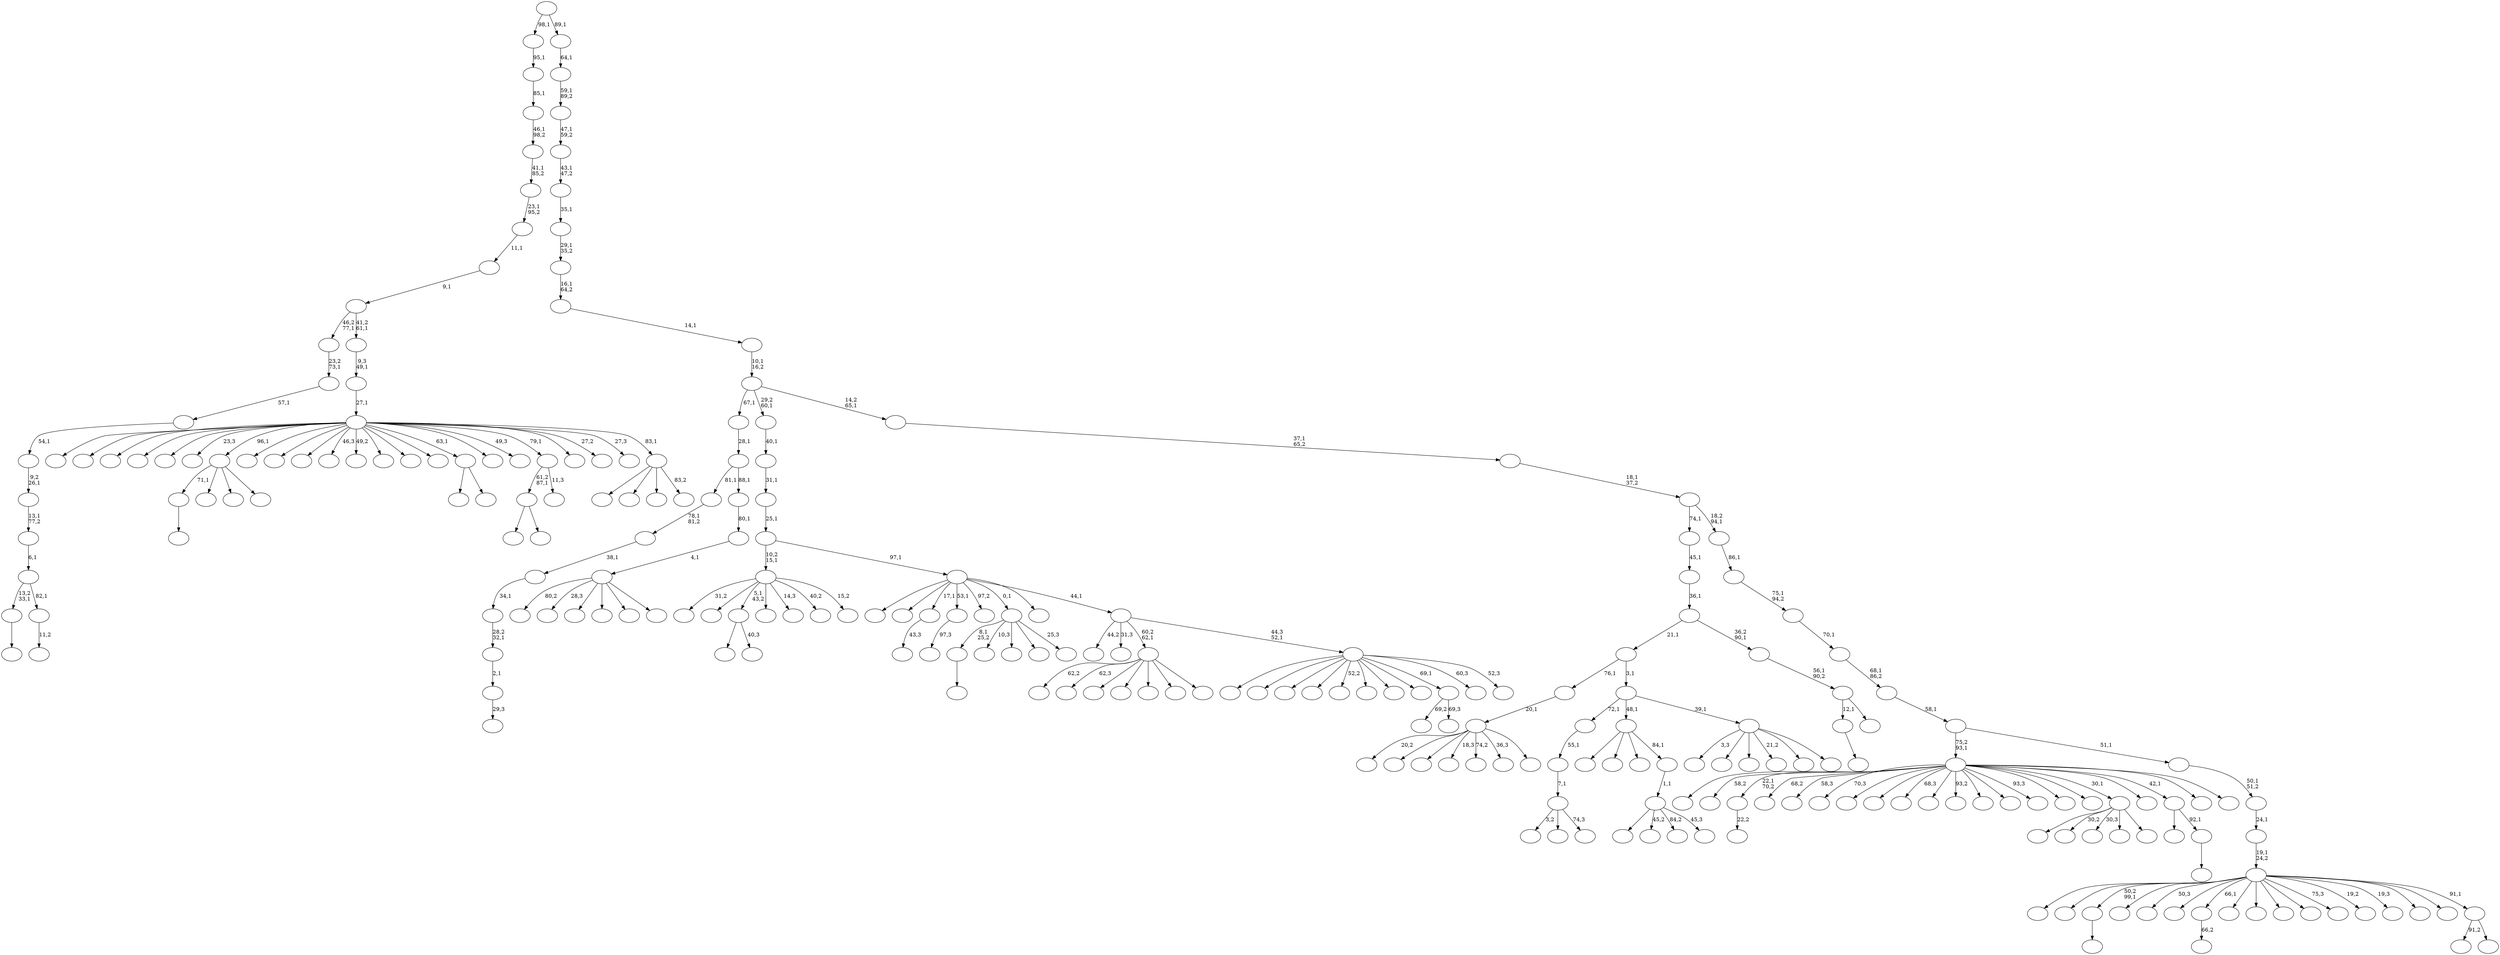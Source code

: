 digraph T {
	250 [label=""]
	249 [label=""]
	248 [label=""]
	247 [label=""]
	246 [label=""]
	245 [label=""]
	244 [label=""]
	243 [label=""]
	242 [label=""]
	241 [label=""]
	240 [label=""]
	239 [label=""]
	238 [label=""]
	237 [label=""]
	236 [label=""]
	235 [label=""]
	234 [label=""]
	233 [label=""]
	232 [label=""]
	231 [label=""]
	230 [label=""]
	229 [label=""]
	228 [label=""]
	227 [label=""]
	226 [label=""]
	225 [label=""]
	224 [label=""]
	223 [label=""]
	222 [label=""]
	221 [label=""]
	220 [label=""]
	219 [label=""]
	218 [label=""]
	217 [label=""]
	216 [label=""]
	215 [label=""]
	214 [label=""]
	213 [label=""]
	212 [label=""]
	211 [label=""]
	210 [label=""]
	209 [label=""]
	208 [label=""]
	207 [label=""]
	206 [label=""]
	205 [label=""]
	204 [label=""]
	203 [label=""]
	202 [label=""]
	201 [label=""]
	200 [label=""]
	199 [label=""]
	198 [label=""]
	197 [label=""]
	196 [label=""]
	195 [label=""]
	194 [label=""]
	193 [label=""]
	192 [label=""]
	191 [label=""]
	190 [label=""]
	189 [label=""]
	188 [label=""]
	187 [label=""]
	186 [label=""]
	185 [label=""]
	184 [label=""]
	183 [label=""]
	182 [label=""]
	181 [label=""]
	180 [label=""]
	179 [label=""]
	178 [label=""]
	177 [label=""]
	176 [label=""]
	175 [label=""]
	174 [label=""]
	173 [label=""]
	172 [label=""]
	171 [label=""]
	170 [label=""]
	169 [label=""]
	168 [label=""]
	167 [label=""]
	166 [label=""]
	165 [label=""]
	164 [label=""]
	163 [label=""]
	162 [label=""]
	161 [label=""]
	160 [label=""]
	159 [label=""]
	158 [label=""]
	157 [label=""]
	156 [label=""]
	155 [label=""]
	154 [label=""]
	153 [label=""]
	152 [label=""]
	151 [label=""]
	150 [label=""]
	149 [label=""]
	148 [label=""]
	147 [label=""]
	146 [label=""]
	145 [label=""]
	144 [label=""]
	143 [label=""]
	142 [label=""]
	141 [label=""]
	140 [label=""]
	139 [label=""]
	138 [label=""]
	137 [label=""]
	136 [label=""]
	135 [label=""]
	134 [label=""]
	133 [label=""]
	132 [label=""]
	131 [label=""]
	130 [label=""]
	129 [label=""]
	128 [label=""]
	127 [label=""]
	126 [label=""]
	125 [label=""]
	124 [label=""]
	123 [label=""]
	122 [label=""]
	121 [label=""]
	120 [label=""]
	119 [label=""]
	118 [label=""]
	117 [label=""]
	116 [label=""]
	115 [label=""]
	114 [label=""]
	113 [label=""]
	112 [label=""]
	111 [label=""]
	110 [label=""]
	109 [label=""]
	108 [label=""]
	107 [label=""]
	106 [label=""]
	105 [label=""]
	104 [label=""]
	103 [label=""]
	102 [label=""]
	101 [label=""]
	100 [label=""]
	99 [label=""]
	98 [label=""]
	97 [label=""]
	96 [label=""]
	95 [label=""]
	94 [label=""]
	93 [label=""]
	92 [label=""]
	91 [label=""]
	90 [label=""]
	89 [label=""]
	88 [label=""]
	87 [label=""]
	86 [label=""]
	85 [label=""]
	84 [label=""]
	83 [label=""]
	82 [label=""]
	81 [label=""]
	80 [label=""]
	79 [label=""]
	78 [label=""]
	77 [label=""]
	76 [label=""]
	75 [label=""]
	74 [label=""]
	73 [label=""]
	72 [label=""]
	71 [label=""]
	70 [label=""]
	69 [label=""]
	68 [label=""]
	67 [label=""]
	66 [label=""]
	65 [label=""]
	64 [label=""]
	63 [label=""]
	62 [label=""]
	61 [label=""]
	60 [label=""]
	59 [label=""]
	58 [label=""]
	57 [label=""]
	56 [label=""]
	55 [label=""]
	54 [label=""]
	53 [label=""]
	52 [label=""]
	51 [label=""]
	50 [label=""]
	49 [label=""]
	48 [label=""]
	47 [label=""]
	46 [label=""]
	45 [label=""]
	44 [label=""]
	43 [label=""]
	42 [label=""]
	41 [label=""]
	40 [label=""]
	39 [label=""]
	38 [label=""]
	37 [label=""]
	36 [label=""]
	35 [label=""]
	34 [label=""]
	33 [label=""]
	32 [label=""]
	31 [label=""]
	30 [label=""]
	29 [label=""]
	28 [label=""]
	27 [label=""]
	26 [label=""]
	25 [label=""]
	24 [label=""]
	23 [label=""]
	22 [label=""]
	21 [label=""]
	20 [label=""]
	19 [label=""]
	18 [label=""]
	17 [label=""]
	16 [label=""]
	15 [label=""]
	14 [label=""]
	13 [label=""]
	12 [label=""]
	11 [label=""]
	10 [label=""]
	9 [label=""]
	8 [label=""]
	7 [label=""]
	6 [label=""]
	5 [label=""]
	4 [label=""]
	3 [label=""]
	2 [label=""]
	1 [label=""]
	0 [label=""]
	243 -> 244 [label=""]
	237 -> 238 [label=""]
	233 -> 247 [label=""]
	233 -> 234 [label="40,3"]
	224 -> 225 [label=""]
	221 -> 222 [label="43,3"]
	219 -> 220 [label="22,2"]
	213 -> 214 [label=""]
	202 -> 203 [label=""]
	199 -> 212 [label="3,2"]
	199 -> 201 [label=""]
	199 -> 200 [label="74,3"]
	198 -> 199 [label="7,1"]
	197 -> 198 [label="55,1"]
	194 -> 195 [label="97,3"]
	187 -> 188 [label="29,3"]
	186 -> 187 [label="2,1"]
	185 -> 186 [label="28,2\n32,1"]
	184 -> 185 [label="34,1"]
	183 -> 184 [label="38,1"]
	182 -> 183 [label="78,1\n81,2"]
	174 -> 175 [label="66,2"]
	172 -> 173 [label="11,2"]
	171 -> 213 [label="13,2\n33,1"]
	171 -> 172 [label="82,1"]
	170 -> 171 [label="6,1"]
	169 -> 170 [label="13,1\n77,2"]
	168 -> 169 [label="9,2\n26,1"]
	167 -> 168 [label="54,1"]
	166 -> 167 [label="57,1"]
	165 -> 166 [label="23,2\n73,1"]
	161 -> 202 [label="71,1"]
	161 -> 191 [label=""]
	161 -> 179 [label=""]
	161 -> 162 [label=""]
	156 -> 243 [label="8,1\n25,2"]
	156 -> 190 [label="10,3"]
	156 -> 176 [label=""]
	156 -> 160 [label=""]
	156 -> 157 [label="25,3"]
	117 -> 226 [label="80,2"]
	117 -> 215 [label="28,3"]
	117 -> 148 [label=""]
	117 -> 133 [label=""]
	117 -> 121 [label=""]
	117 -> 118 [label=""]
	116 -> 117 [label="4,1"]
	115 -> 116 [label="80,1"]
	114 -> 182 [label="81,1"]
	114 -> 115 [label="88,1"]
	113 -> 114 [label="28,1"]
	108 -> 209 [label=""]
	108 -> 109 [label=""]
	105 -> 131 [label=""]
	105 -> 106 [label=""]
	92 -> 108 [label="61,2\n87,1"]
	92 -> 93 [label="11,3"]
	87 -> 230 [label=""]
	87 -> 210 [label="30,2"]
	87 -> 178 [label="30,3"]
	87 -> 164 [label=""]
	87 -> 88 [label=""]
	85 -> 207 [label="20,2"]
	85 -> 205 [label=""]
	85 -> 136 [label=""]
	85 -> 134 [label="18,3"]
	85 -> 123 [label="74,2"]
	85 -> 91 [label="36,3"]
	85 -> 86 [label=""]
	84 -> 85 [label="20,1"]
	77 -> 78 [label=""]
	76 -> 242 [label=""]
	76 -> 77 [label="92,1"]
	72 -> 250 [label=""]
	72 -> 228 [label="58,2"]
	72 -> 219 [label="22,1\n70,2"]
	72 -> 218 [label="68,2"]
	72 -> 216 [label="58,3"]
	72 -> 154 [label="70,3"]
	72 -> 149 [label=""]
	72 -> 138 [label=""]
	72 -> 130 [label="68,3"]
	72 -> 129 [label=""]
	72 -> 128 [label="93,2"]
	72 -> 119 [label=""]
	72 -> 110 [label=""]
	72 -> 107 [label="93,3"]
	72 -> 103 [label=""]
	72 -> 98 [label=""]
	72 -> 87 [label="30,1"]
	72 -> 83 [label=""]
	72 -> 76 [label="42,1"]
	72 -> 74 [label=""]
	72 -> 73 [label=""]
	67 -> 177 [label=""]
	67 -> 100 [label="45,2"]
	67 -> 99 [label="84,2"]
	67 -> 68 [label="45,3"]
	66 -> 67 [label="1,1"]
	65 -> 248 [label=""]
	65 -> 152 [label=""]
	65 -> 79 [label=""]
	65 -> 66 [label="84,1"]
	63 -> 227 [label="3,3"]
	63 -> 211 [label=""]
	63 -> 153 [label=""]
	63 -> 132 [label="21,2"]
	63 -> 69 [label=""]
	63 -> 64 [label=""]
	62 -> 197 [label="72,1"]
	62 -> 65 [label="48,1"]
	62 -> 63 [label="39,1"]
	61 -> 84 [label="76,1"]
	61 -> 62 [label="3,1"]
	59 -> 224 [label="12,1"]
	59 -> 60 [label=""]
	58 -> 59 [label="56,1\n90,2"]
	57 -> 61 [label="21,1"]
	57 -> 58 [label="36,2\n90,1"]
	56 -> 57 [label="36,1"]
	55 -> 56 [label="45,1"]
	52 -> 241 [label="62,2"]
	52 -> 217 [label="62,3"]
	52 -> 180 [label=""]
	52 -> 141 [label=""]
	52 -> 101 [label=""]
	52 -> 96 [label=""]
	52 -> 53 [label=""]
	50 -> 90 [label="69,2"]
	50 -> 51 [label="69,3"]
	48 -> 249 [label="31,2"]
	48 -> 239 [label=""]
	48 -> 233 [label="5,1\n43,2"]
	48 -> 122 [label=""]
	48 -> 95 [label="14,3"]
	48 -> 89 [label="40,2"]
	48 -> 49 [label="15,2"]
	45 -> 127 [label=""]
	45 -> 126 [label=""]
	45 -> 104 [label=""]
	45 -> 46 [label="83,2"]
	44 -> 245 [label=""]
	44 -> 232 [label=""]
	44 -> 223 [label=""]
	44 -> 206 [label=""]
	44 -> 204 [label=""]
	44 -> 196 [label="23,3"]
	44 -> 161 [label="96,1"]
	44 -> 158 [label=""]
	44 -> 155 [label=""]
	44 -> 150 [label=""]
	44 -> 145 [label="46,3"]
	44 -> 140 [label="49,2"]
	44 -> 135 [label=""]
	44 -> 124 [label=""]
	44 -> 111 [label=""]
	44 -> 105 [label="63,1"]
	44 -> 102 [label=""]
	44 -> 94 [label="49,3"]
	44 -> 92 [label="79,1"]
	44 -> 80 [label=""]
	44 -> 75 [label="27,2"]
	44 -> 71 [label="27,3"]
	44 -> 45 [label="83,1"]
	43 -> 44 [label="27,1"]
	42 -> 43 [label="9,3\n49,1"]
	41 -> 165 [label="46,2\n77,1"]
	41 -> 42 [label="41,2\n61,1"]
	40 -> 41 [label="9,1"]
	39 -> 40 [label="11,1"]
	38 -> 39 [label="23,1\n95,2"]
	37 -> 38 [label="41,1\n85,2"]
	36 -> 37 [label="46,1\n98,2"]
	35 -> 36 [label="85,1"]
	34 -> 35 [label="95,1"]
	32 -> 208 [label=""]
	32 -> 193 [label=""]
	32 -> 163 [label=""]
	32 -> 151 [label=""]
	32 -> 143 [label="52,2"]
	32 -> 125 [label=""]
	32 -> 112 [label=""]
	32 -> 81 [label=""]
	32 -> 50 [label="69,1"]
	32 -> 47 [label="60,3"]
	32 -> 33 [label="52,3"]
	31 -> 231 [label="44,2"]
	31 -> 159 [label="31,3"]
	31 -> 52 [label="60,2\n62,1"]
	31 -> 32 [label="44,3\n52,1"]
	30 -> 235 [label=""]
	30 -> 229 [label=""]
	30 -> 221 [label="17,1"]
	30 -> 194 [label="53,1"]
	30 -> 181 [label="97,2"]
	30 -> 156 [label="0,1"]
	30 -> 70 [label=""]
	30 -> 31 [label="44,1"]
	29 -> 48 [label="10,2\n15,1"]
	29 -> 30 [label="97,1"]
	28 -> 29 [label="25,1"]
	27 -> 28 [label="31,1"]
	26 -> 27 [label="40,1"]
	24 -> 142 [label="91,2"]
	24 -> 25 [label=""]
	23 -> 246 [label=""]
	23 -> 240 [label=""]
	23 -> 237 [label="50,2\n99,1"]
	23 -> 236 [label=""]
	23 -> 192 [label="50,3"]
	23 -> 189 [label=""]
	23 -> 174 [label="66,1"]
	23 -> 147 [label=""]
	23 -> 146 [label=""]
	23 -> 144 [label=""]
	23 -> 139 [label=""]
	23 -> 137 [label="75,3"]
	23 -> 120 [label="19,2"]
	23 -> 97 [label="19,3"]
	23 -> 82 [label=""]
	23 -> 54 [label=""]
	23 -> 24 [label="91,1"]
	22 -> 23 [label="19,1\n24,2"]
	21 -> 22 [label="24,1"]
	20 -> 21 [label="50,1\n51,2"]
	19 -> 72 [label="75,2\n93,1"]
	19 -> 20 [label="51,1"]
	18 -> 19 [label="58,1"]
	17 -> 18 [label="68,1\n86,2"]
	16 -> 17 [label="70,1"]
	15 -> 16 [label="75,1\n94,2"]
	14 -> 15 [label="86,1"]
	13 -> 55 [label="74,1"]
	13 -> 14 [label="18,2\n94,1"]
	12 -> 13 [label="18,1\n37,2"]
	11 -> 12 [label="37,1\n65,2"]
	10 -> 113 [label="67,1"]
	10 -> 26 [label="29,2\n60,1"]
	10 -> 11 [label="14,2\n65,1"]
	9 -> 10 [label="10,1\n16,2"]
	8 -> 9 [label="14,1"]
	7 -> 8 [label="16,1\n64,2"]
	6 -> 7 [label="29,1\n35,2"]
	5 -> 6 [label="35,1"]
	4 -> 5 [label="43,1\n47,2"]
	3 -> 4 [label="47,1\n59,2"]
	2 -> 3 [label="59,1\n89,2"]
	1 -> 2 [label="64,1"]
	0 -> 34 [label="98,1"]
	0 -> 1 [label="89,1"]
}
